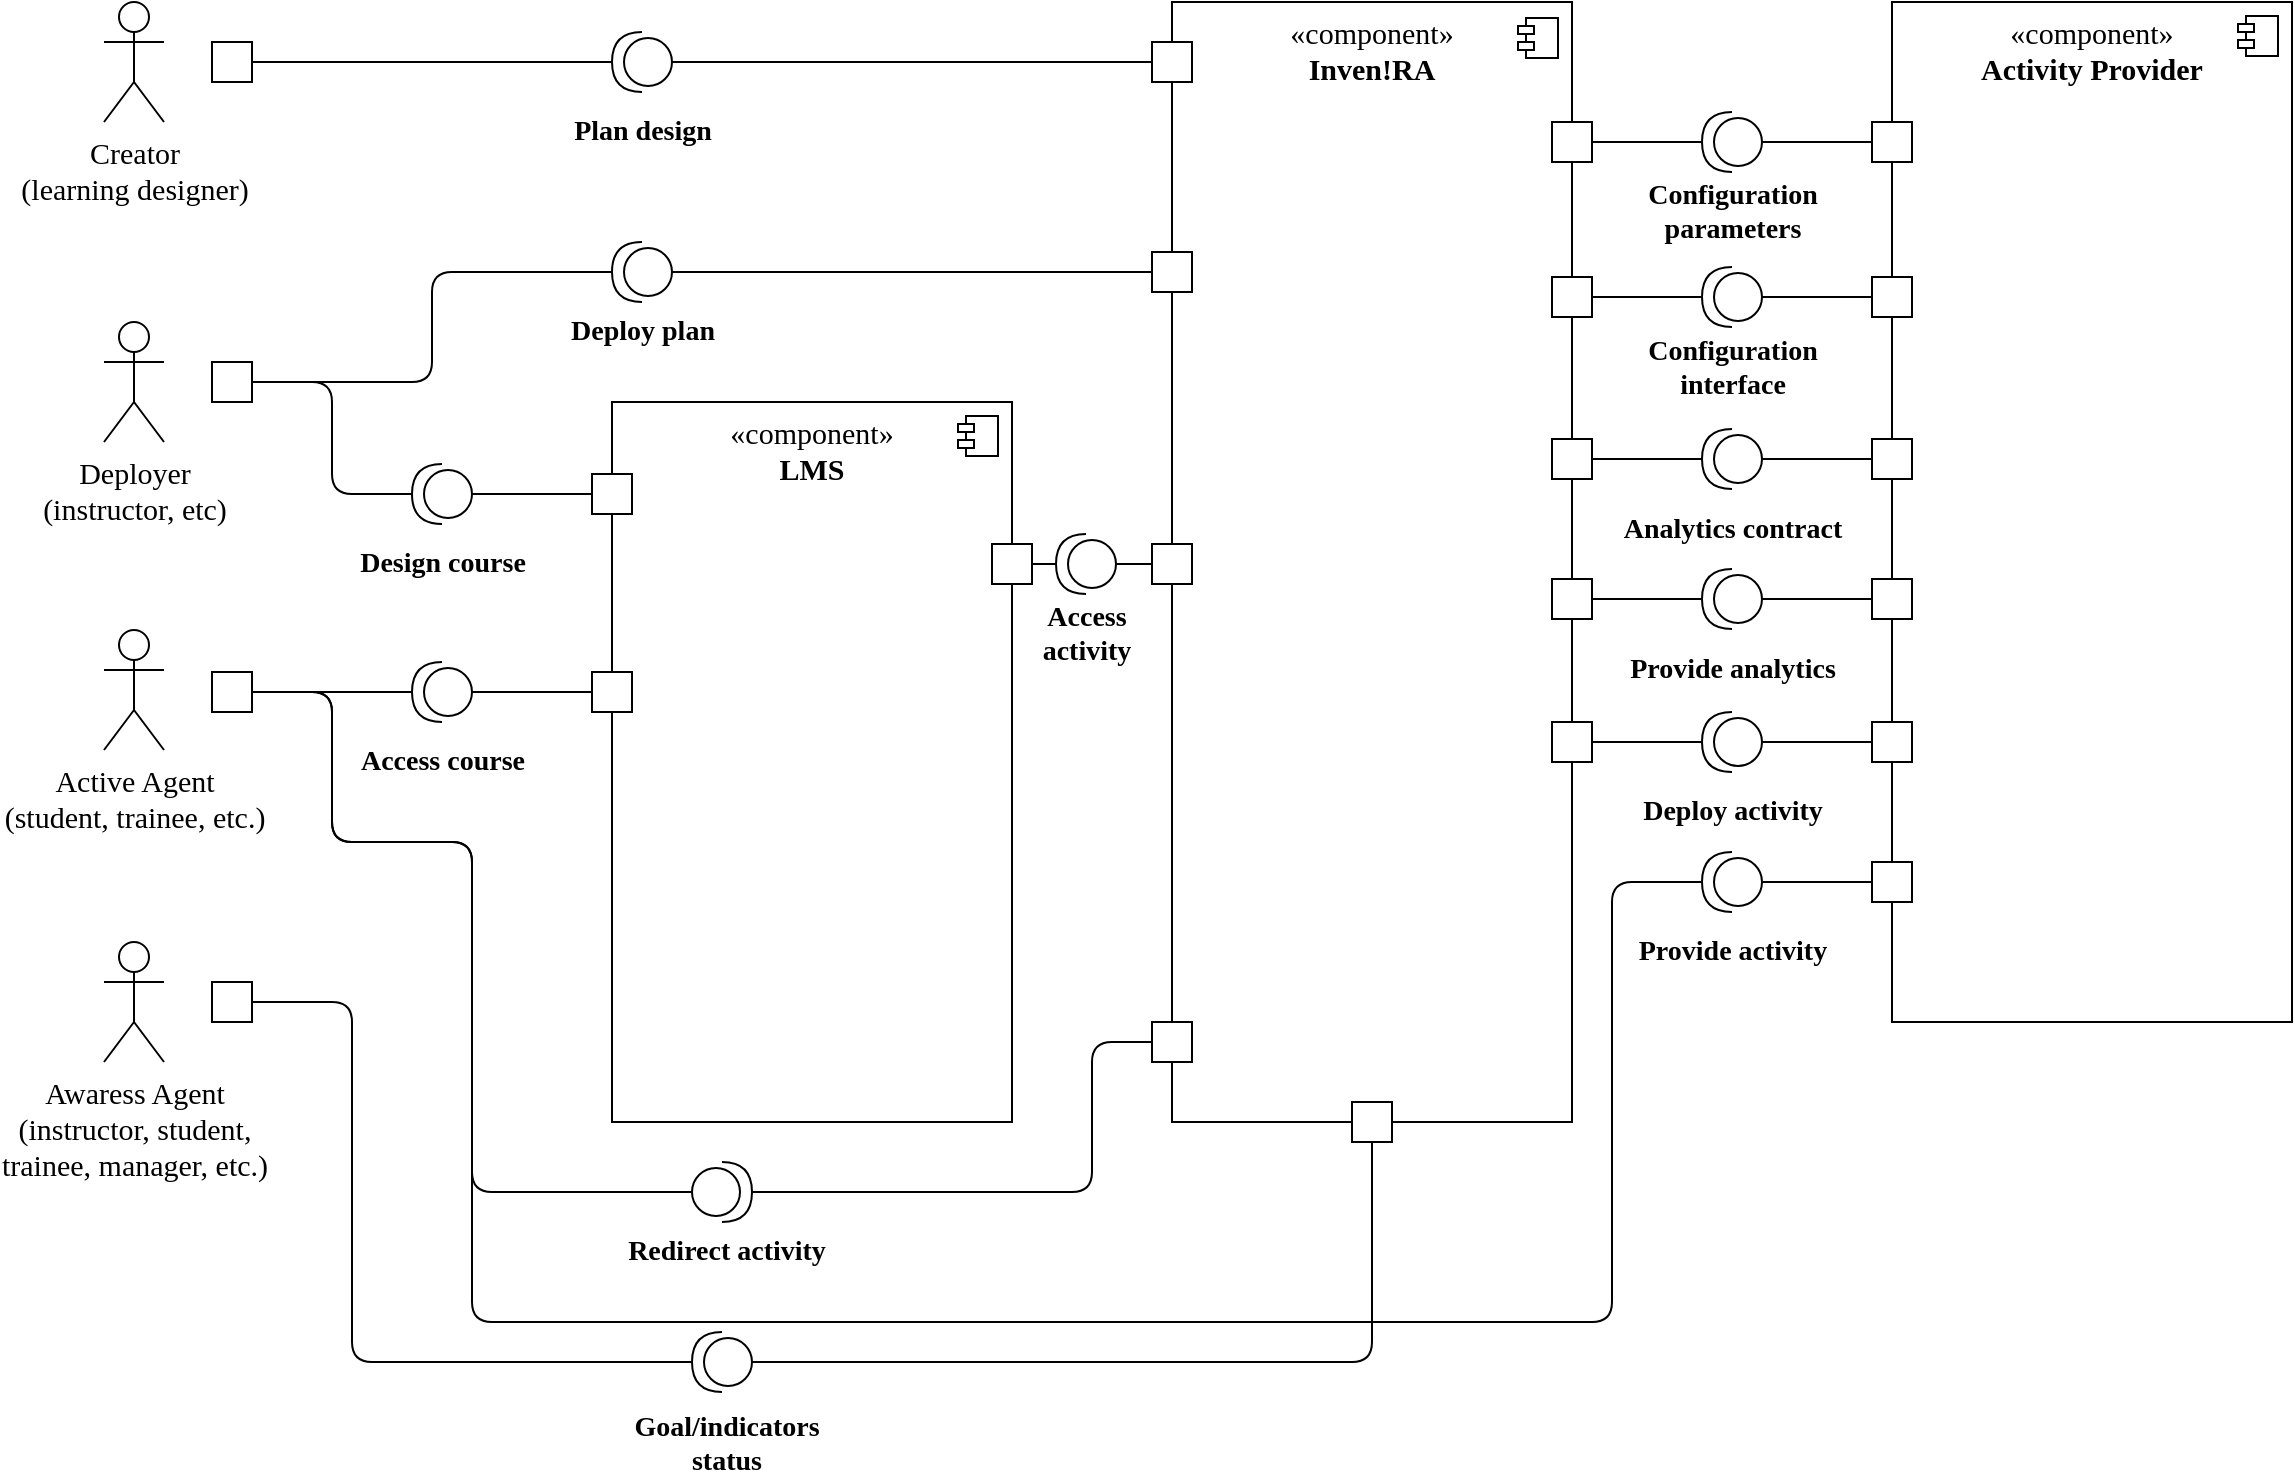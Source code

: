 <mxfile version="26.0.9">
  <diagram name="architecture overview" id="KCZARJwIiOzvQ8DVc0jA">
    <mxGraphModel dx="1388" dy="838" grid="1" gridSize="10" guides="1" tooltips="1" connect="1" arrows="1" fold="1" page="1" pageScale="1" pageWidth="1169" pageHeight="827" math="0" shadow="0">
      <root>
        <mxCell id="0" />
        <mxCell id="1" parent="0" />
        <mxCell id="0qkumul5ZrJoppvIKpxn-1" value="&lt;font face=&quot;Times New Roman&quot; style=&quot;font-size: 15px;&quot;&gt;«component»&lt;br&gt;&lt;b style=&quot;&quot;&gt;Activity Provider&lt;/b&gt;&lt;/font&gt;" style="html=1;dropTarget=0;whiteSpace=wrap;verticalAlign=top;" vertex="1" parent="1">
          <mxGeometry x="960" y="40" width="200" height="510" as="geometry" />
        </mxCell>
        <mxCell id="0qkumul5ZrJoppvIKpxn-2" value="" style="shape=module;jettyWidth=8;jettyHeight=4;" vertex="1" parent="0qkumul5ZrJoppvIKpxn-1">
          <mxGeometry x="1" width="20" height="20" relative="1" as="geometry">
            <mxPoint x="-27" y="7" as="offset" />
          </mxGeometry>
        </mxCell>
        <mxCell id="0qkumul5ZrJoppvIKpxn-3" value="&lt;font face=&quot;Times New Roman&quot; style=&quot;font-size: 15px;&quot;&gt;«component»&lt;br&gt;&lt;b style=&quot;&quot;&gt;Inven!RA&lt;/b&gt;&lt;/font&gt;" style="html=1;dropTarget=0;whiteSpace=wrap;verticalAlign=top;" vertex="1" parent="1">
          <mxGeometry x="600" y="40" width="200" height="560" as="geometry" />
        </mxCell>
        <mxCell id="0qkumul5ZrJoppvIKpxn-4" value="" style="shape=module;jettyWidth=8;jettyHeight=4;" vertex="1" parent="0qkumul5ZrJoppvIKpxn-3">
          <mxGeometry x="1" width="20" height="20" relative="1" as="geometry">
            <mxPoint x="-27" y="8" as="offset" />
          </mxGeometry>
        </mxCell>
        <mxCell id="0qkumul5ZrJoppvIKpxn-5" value="&lt;font face=&quot;Times New Roman&quot; style=&quot;font-size: 15px;&quot;&gt;«component»&lt;br&gt;&lt;b style=&quot;&quot;&gt;LMS&lt;/b&gt;&lt;/font&gt;" style="html=1;dropTarget=0;whiteSpace=wrap;verticalAlign=top;" vertex="1" parent="1">
          <mxGeometry x="320" y="240" width="200" height="360" as="geometry" />
        </mxCell>
        <mxCell id="0qkumul5ZrJoppvIKpxn-6" value="" style="shape=module;jettyWidth=8;jettyHeight=4;" vertex="1" parent="0qkumul5ZrJoppvIKpxn-5">
          <mxGeometry x="1" width="20" height="20" relative="1" as="geometry">
            <mxPoint x="-27" y="7" as="offset" />
          </mxGeometry>
        </mxCell>
        <mxCell id="0qkumul5ZrJoppvIKpxn-7" value="&lt;font face=&quot;Times New Roman&quot; style=&quot;font-size: 15px;&quot;&gt;Creator&lt;br&gt;(learning designer)&lt;/font&gt;" style="shape=umlActor;verticalLabelPosition=bottom;verticalAlign=top;html=1;" vertex="1" parent="1">
          <mxGeometry x="66" y="40" width="30" height="60" as="geometry" />
        </mxCell>
        <mxCell id="0qkumul5ZrJoppvIKpxn-9" value="&lt;span style=&quot;font-size: 15px;&quot;&gt;&lt;font face=&quot;Times New Roman&quot;&gt;Deployer&lt;br&gt;(instructor, etc)&lt;/font&gt;&lt;/span&gt;" style="shape=umlActor;verticalLabelPosition=bottom;verticalAlign=top;html=1;" vertex="1" parent="1">
          <mxGeometry x="66" y="200" width="30" height="60" as="geometry" />
        </mxCell>
        <mxCell id="0qkumul5ZrJoppvIKpxn-12" value="&lt;span style=&quot;font-size: 15px;&quot;&gt;&lt;font face=&quot;Times New Roman&quot;&gt;Active Agent&lt;br&gt;(student, trainee, etc.)&lt;/font&gt;&lt;/span&gt;" style="shape=umlActor;verticalLabelPosition=bottom;verticalAlign=top;html=1;" vertex="1" parent="1">
          <mxGeometry x="66" y="354" width="30" height="60" as="geometry" />
        </mxCell>
        <mxCell id="0qkumul5ZrJoppvIKpxn-14" value="&lt;span style=&quot;font-size: 15px;&quot;&gt;&lt;font face=&quot;Times New Roman&quot;&gt;Awaress Agent&lt;br&gt;(instructor, student,&lt;br&gt;trainee, manager, etc.)&lt;/font&gt;&lt;/span&gt;" style="shape=umlActor;verticalLabelPosition=bottom;verticalAlign=top;html=1;" vertex="1" parent="1">
          <mxGeometry x="66" y="510" width="30" height="60" as="geometry" />
        </mxCell>
        <mxCell id="0qkumul5ZrJoppvIKpxn-21" value="" style="shape=providedRequiredInterface;html=1;verticalLabelPosition=bottom;sketch=0;rotation=-180;" vertex="1" parent="1">
          <mxGeometry x="320" y="55" width="30" height="30" as="geometry" />
        </mxCell>
        <mxCell id="0qkumul5ZrJoppvIKpxn-25" value="" style="endArrow=none;endFill=1;endSize=12;html=1;rounded=0;startFill=0;entryX=1;entryY=0.5;entryDx=0;entryDy=0;entryPerimeter=0;exitX=1;exitY=0.5;exitDx=0;exitDy=0;" edge="1" parent="1" source="0qkumul5ZrJoppvIKpxn-26" target="0qkumul5ZrJoppvIKpxn-21">
          <mxGeometry width="160" relative="1" as="geometry">
            <mxPoint x="140" y="69.6" as="sourcePoint" />
            <mxPoint x="300" y="69.6" as="targetPoint" />
          </mxGeometry>
        </mxCell>
        <mxCell id="0qkumul5ZrJoppvIKpxn-26" value="" style="html=1;rounded=0;" vertex="1" parent="1">
          <mxGeometry x="120" y="60" width="20" height="20" as="geometry" />
        </mxCell>
        <mxCell id="0qkumul5ZrJoppvIKpxn-29" value="" style="html=1;rounded=0;" vertex="1" parent="1">
          <mxGeometry x="590" y="60" width="20" height="20" as="geometry" />
        </mxCell>
        <mxCell id="0qkumul5ZrJoppvIKpxn-30" value="" style="endArrow=none;endFill=1;endSize=12;html=1;rounded=0;startFill=0;entryX=0;entryY=0.5;entryDx=0;entryDy=0;exitX=0;exitY=0.5;exitDx=0;exitDy=0;exitPerimeter=0;" edge="1" parent="1" source="0qkumul5ZrJoppvIKpxn-21" target="0qkumul5ZrJoppvIKpxn-29">
          <mxGeometry width="160" relative="1" as="geometry">
            <mxPoint x="150" y="80" as="sourcePoint" />
            <mxPoint x="330" y="80" as="targetPoint" />
          </mxGeometry>
        </mxCell>
        <mxCell id="0qkumul5ZrJoppvIKpxn-31" value="" style="shape=providedRequiredInterface;html=1;verticalLabelPosition=bottom;sketch=0;rotation=-180;" vertex="1" parent="1">
          <mxGeometry x="320" y="160" width="30" height="30" as="geometry" />
        </mxCell>
        <mxCell id="0qkumul5ZrJoppvIKpxn-32" value="" style="endArrow=none;endFill=1;endSize=12;html=1;rounded=1;startFill=0;entryX=1;entryY=0.5;entryDx=0;entryDy=0;entryPerimeter=0;exitX=1;exitY=0.5;exitDx=0;exitDy=0;curved=0;" edge="1" parent="1" source="0qkumul5ZrJoppvIKpxn-33" target="0qkumul5ZrJoppvIKpxn-31">
          <mxGeometry width="160" relative="1" as="geometry">
            <mxPoint x="140" y="174.6" as="sourcePoint" />
            <mxPoint x="300" y="174.6" as="targetPoint" />
            <Array as="points">
              <mxPoint x="230" y="230" />
              <mxPoint x="230" y="175" />
            </Array>
          </mxGeometry>
        </mxCell>
        <mxCell id="0qkumul5ZrJoppvIKpxn-33" value="" style="html=1;rounded=0;" vertex="1" parent="1">
          <mxGeometry x="120" y="220" width="20" height="20" as="geometry" />
        </mxCell>
        <mxCell id="0qkumul5ZrJoppvIKpxn-34" value="" style="html=1;rounded=0;" vertex="1" parent="1">
          <mxGeometry x="590" y="165" width="20" height="20" as="geometry" />
        </mxCell>
        <mxCell id="0qkumul5ZrJoppvIKpxn-35" value="" style="endArrow=none;endFill=1;endSize=12;html=1;rounded=0;startFill=0;entryX=0;entryY=0.5;entryDx=0;entryDy=0;exitX=0;exitY=0.5;exitDx=0;exitDy=0;exitPerimeter=0;" edge="1" parent="1" source="0qkumul5ZrJoppvIKpxn-31" target="0qkumul5ZrJoppvIKpxn-34">
          <mxGeometry width="160" relative="1" as="geometry">
            <mxPoint x="150" y="185" as="sourcePoint" />
            <mxPoint x="330" y="185" as="targetPoint" />
          </mxGeometry>
        </mxCell>
        <mxCell id="0qkumul5ZrJoppvIKpxn-36" value="Plan design" style="text;html=1;align=center;verticalAlign=middle;whiteSpace=wrap;rounded=0;fontFamily=Times New Roman;fontStyle=1;fontSize=14;" vertex="1" parent="1">
          <mxGeometry x="277.5" y="90" width="115" height="30" as="geometry" />
        </mxCell>
        <mxCell id="0qkumul5ZrJoppvIKpxn-39" value="Deploy plan" style="text;html=1;align=center;verticalAlign=middle;whiteSpace=wrap;rounded=0;fontFamily=Times New Roman;fontStyle=1;fontSize=14;" vertex="1" parent="1">
          <mxGeometry x="277.5" y="190" width="115" height="30" as="geometry" />
        </mxCell>
        <mxCell id="0qkumul5ZrJoppvIKpxn-40" value="" style="shape=providedRequiredInterface;html=1;verticalLabelPosition=bottom;sketch=0;rotation=-180;" vertex="1" parent="1">
          <mxGeometry x="542" y="306" width="30" height="30" as="geometry" />
        </mxCell>
        <mxCell id="0qkumul5ZrJoppvIKpxn-41" value="" style="endArrow=none;endFill=1;endSize=12;html=1;rounded=0;startFill=0;entryX=1;entryY=0.5;entryDx=0;entryDy=0;entryPerimeter=0;exitX=1;exitY=0.5;exitDx=0;exitDy=0;" edge="1" parent="1" source="0qkumul5ZrJoppvIKpxn-42" target="0qkumul5ZrJoppvIKpxn-40">
          <mxGeometry width="160" relative="1" as="geometry">
            <mxPoint x="362" y="320.6" as="sourcePoint" />
            <mxPoint x="522" y="320.6" as="targetPoint" />
          </mxGeometry>
        </mxCell>
        <mxCell id="0qkumul5ZrJoppvIKpxn-42" value="" style="html=1;rounded=0;" vertex="1" parent="1">
          <mxGeometry x="510" y="311" width="20" height="20" as="geometry" />
        </mxCell>
        <mxCell id="0qkumul5ZrJoppvIKpxn-43" value="" style="html=1;rounded=0;" vertex="1" parent="1">
          <mxGeometry x="590" y="311" width="20" height="20" as="geometry" />
        </mxCell>
        <mxCell id="0qkumul5ZrJoppvIKpxn-44" value="" style="endArrow=none;endFill=1;endSize=12;html=1;rounded=0;startFill=0;entryX=0;entryY=0.5;entryDx=0;entryDy=0;exitX=0;exitY=0.5;exitDx=0;exitDy=0;exitPerimeter=0;" edge="1" parent="1" source="0qkumul5ZrJoppvIKpxn-40" target="0qkumul5ZrJoppvIKpxn-43">
          <mxGeometry width="160" relative="1" as="geometry">
            <mxPoint x="372" y="331" as="sourcePoint" />
            <mxPoint x="552" y="331" as="targetPoint" />
          </mxGeometry>
        </mxCell>
        <mxCell id="0qkumul5ZrJoppvIKpxn-45" value="Access activity" style="text;html=1;align=center;verticalAlign=middle;whiteSpace=wrap;rounded=0;fontFamily=Times New Roman;fontStyle=1;fontSize=14;" vertex="1" parent="1">
          <mxGeometry x="521.75" y="341" width="70.5" height="30" as="geometry" />
        </mxCell>
        <mxCell id="0qkumul5ZrJoppvIKpxn-46" value="" style="shape=providedRequiredInterface;html=1;verticalLabelPosition=bottom;sketch=0;rotation=-180;" vertex="1" parent="1">
          <mxGeometry x="220" y="271" width="30" height="30" as="geometry" />
        </mxCell>
        <mxCell id="0qkumul5ZrJoppvIKpxn-47" value="" style="html=1;rounded=0;" vertex="1" parent="1">
          <mxGeometry x="310" y="276" width="20" height="20" as="geometry" />
        </mxCell>
        <mxCell id="0qkumul5ZrJoppvIKpxn-48" value="" style="endArrow=none;endFill=1;endSize=12;html=1;rounded=0;startFill=0;entryX=0;entryY=0.5;entryDx=0;entryDy=0;exitX=0;exitY=0.5;exitDx=0;exitDy=0;exitPerimeter=0;" edge="1" parent="1" source="0qkumul5ZrJoppvIKpxn-46" target="0qkumul5ZrJoppvIKpxn-47">
          <mxGeometry width="160" relative="1" as="geometry">
            <mxPoint x="50" y="296" as="sourcePoint" />
            <mxPoint x="230" y="296" as="targetPoint" />
          </mxGeometry>
        </mxCell>
        <mxCell id="0qkumul5ZrJoppvIKpxn-49" value="Design course" style="text;html=1;align=center;verticalAlign=middle;whiteSpace=wrap;rounded=0;fontFamily=Times New Roman;fontStyle=1;fontSize=14;" vertex="1" parent="1">
          <mxGeometry x="177.5" y="306" width="115" height="30" as="geometry" />
        </mxCell>
        <mxCell id="0qkumul5ZrJoppvIKpxn-51" value="" style="endArrow=none;endFill=1;endSize=12;html=1;rounded=1;startFill=0;entryX=1;entryY=0.5;entryDx=0;entryDy=0;entryPerimeter=0;exitX=1;exitY=0.5;exitDx=0;exitDy=0;curved=0;" edge="1" parent="1" source="0qkumul5ZrJoppvIKpxn-33" target="0qkumul5ZrJoppvIKpxn-46">
          <mxGeometry width="160" relative="1" as="geometry">
            <mxPoint x="150" y="240" as="sourcePoint" />
            <mxPoint x="330" y="185" as="targetPoint" />
            <Array as="points">
              <mxPoint x="180" y="230" />
              <mxPoint x="180" y="286" />
            </Array>
          </mxGeometry>
        </mxCell>
        <mxCell id="0qkumul5ZrJoppvIKpxn-52" value="" style="shape=providedRequiredInterface;html=1;verticalLabelPosition=bottom;sketch=0;rotation=-180;" vertex="1" parent="1">
          <mxGeometry x="220" y="370" width="30" height="30" as="geometry" />
        </mxCell>
        <mxCell id="0qkumul5ZrJoppvIKpxn-53" value="" style="endArrow=none;endFill=1;endSize=12;html=1;rounded=0;startFill=0;entryX=1;entryY=0.5;entryDx=0;entryDy=0;entryPerimeter=0;exitX=1;exitY=0.5;exitDx=0;exitDy=0;" edge="1" parent="1" source="0qkumul5ZrJoppvIKpxn-54" target="0qkumul5ZrJoppvIKpxn-52">
          <mxGeometry width="160" relative="1" as="geometry">
            <mxPoint x="40" y="384.6" as="sourcePoint" />
            <mxPoint x="200" y="384.6" as="targetPoint" />
          </mxGeometry>
        </mxCell>
        <mxCell id="0qkumul5ZrJoppvIKpxn-54" value="" style="html=1;rounded=0;" vertex="1" parent="1">
          <mxGeometry x="120" y="375" width="20" height="20" as="geometry" />
        </mxCell>
        <mxCell id="0qkumul5ZrJoppvIKpxn-55" value="" style="html=1;rounded=0;" vertex="1" parent="1">
          <mxGeometry x="310" y="375" width="20" height="20" as="geometry" />
        </mxCell>
        <mxCell id="0qkumul5ZrJoppvIKpxn-56" value="" style="endArrow=none;endFill=1;endSize=12;html=1;rounded=0;startFill=0;entryX=0;entryY=0.5;entryDx=0;entryDy=0;exitX=0;exitY=0.5;exitDx=0;exitDy=0;exitPerimeter=0;" edge="1" parent="1" source="0qkumul5ZrJoppvIKpxn-52" target="0qkumul5ZrJoppvIKpxn-55">
          <mxGeometry width="160" relative="1" as="geometry">
            <mxPoint x="50" y="395" as="sourcePoint" />
            <mxPoint x="230" y="395" as="targetPoint" />
          </mxGeometry>
        </mxCell>
        <mxCell id="0qkumul5ZrJoppvIKpxn-57" value="Access course" style="text;html=1;align=center;verticalAlign=middle;whiteSpace=wrap;rounded=0;fontFamily=Times New Roman;fontStyle=1;fontSize=14;" vertex="1" parent="1">
          <mxGeometry x="177.5" y="405" width="115" height="30" as="geometry" />
        </mxCell>
        <mxCell id="0qkumul5ZrJoppvIKpxn-59" value="" style="shape=providedRequiredInterface;html=1;verticalLabelPosition=bottom;sketch=0;rotation=0;" vertex="1" parent="1">
          <mxGeometry x="360" y="620" width="30" height="30" as="geometry" />
        </mxCell>
        <mxCell id="0qkumul5ZrJoppvIKpxn-60" value="" style="endArrow=none;endFill=1;endSize=12;html=1;rounded=1;startFill=0;entryX=1;entryY=0.5;entryDx=0;entryDy=0;entryPerimeter=0;exitX=1;exitY=0.5;exitDx=0;exitDy=0;curved=0;" edge="1" parent="1" source="0qkumul5ZrJoppvIKpxn-61" target="0qkumul5ZrJoppvIKpxn-59">
          <mxGeometry width="160" relative="1" as="geometry">
            <mxPoint x="180" y="684.6" as="sourcePoint" />
            <mxPoint x="340" y="684.6" as="targetPoint" />
            <Array as="points">
              <mxPoint x="560" y="560" />
              <mxPoint x="560" y="635" />
            </Array>
          </mxGeometry>
        </mxCell>
        <mxCell id="0qkumul5ZrJoppvIKpxn-61" value="" style="html=1;rounded=0;" vertex="1" parent="1">
          <mxGeometry x="590" y="550" width="20" height="20" as="geometry" />
        </mxCell>
        <mxCell id="0qkumul5ZrJoppvIKpxn-63" value="" style="endArrow=none;endFill=1;endSize=12;html=1;rounded=1;startFill=0;exitX=0;exitY=0.5;exitDx=0;exitDy=0;exitPerimeter=0;entryX=1;entryY=0.5;entryDx=0;entryDy=0;curved=0;" edge="1" parent="1" source="0qkumul5ZrJoppvIKpxn-59" target="0qkumul5ZrJoppvIKpxn-54">
          <mxGeometry width="160" relative="1" as="geometry">
            <mxPoint x="190" y="695" as="sourcePoint" />
            <mxPoint x="200" y="560" as="targetPoint" />
            <Array as="points">
              <mxPoint x="250" y="635" />
              <mxPoint x="250" y="460" />
              <mxPoint x="180" y="460" />
              <mxPoint x="180" y="385" />
            </Array>
          </mxGeometry>
        </mxCell>
        <mxCell id="0qkumul5ZrJoppvIKpxn-64" value="Redirect activity" style="text;html=1;align=center;verticalAlign=middle;whiteSpace=wrap;rounded=0;fontFamily=Times New Roman;fontStyle=1;fontSize=14;" vertex="1" parent="1">
          <mxGeometry x="320" y="650" width="115" height="30" as="geometry" />
        </mxCell>
        <mxCell id="0qkumul5ZrJoppvIKpxn-73" value="" style="shape=providedRequiredInterface;html=1;verticalLabelPosition=bottom;sketch=0;rotation=-180;" vertex="1" parent="1">
          <mxGeometry x="360" y="705" width="30" height="30" as="geometry" />
        </mxCell>
        <mxCell id="0qkumul5ZrJoppvIKpxn-74" value="" style="endArrow=none;endFill=1;endSize=12;html=1;rounded=1;startFill=0;entryX=1;entryY=0.5;entryDx=0;entryDy=0;entryPerimeter=0;exitX=1;exitY=0.5;exitDx=0;exitDy=0;curved=0;" edge="1" parent="1" source="0qkumul5ZrJoppvIKpxn-75" target="0qkumul5ZrJoppvIKpxn-73">
          <mxGeometry width="160" relative="1" as="geometry">
            <mxPoint x="180" y="704.6" as="sourcePoint" />
            <mxPoint x="340" y="704.6" as="targetPoint" />
            <Array as="points">
              <mxPoint x="190" y="540" />
              <mxPoint x="190" y="720" />
            </Array>
          </mxGeometry>
        </mxCell>
        <mxCell id="0qkumul5ZrJoppvIKpxn-75" value="" style="html=1;rounded=0;" vertex="1" parent="1">
          <mxGeometry x="120" y="530" width="20" height="20" as="geometry" />
        </mxCell>
        <mxCell id="0qkumul5ZrJoppvIKpxn-76" value="" style="html=1;rounded=0;" vertex="1" parent="1">
          <mxGeometry x="690" y="590" width="20" height="20" as="geometry" />
        </mxCell>
        <mxCell id="0qkumul5ZrJoppvIKpxn-77" value="" style="endArrow=none;endFill=1;endSize=12;html=1;rounded=1;startFill=0;entryX=0.5;entryY=1;entryDx=0;entryDy=0;exitX=0;exitY=0.5;exitDx=0;exitDy=0;exitPerimeter=0;curved=0;" edge="1" parent="1" source="0qkumul5ZrJoppvIKpxn-73" target="0qkumul5ZrJoppvIKpxn-76">
          <mxGeometry width="160" relative="1" as="geometry">
            <mxPoint x="190" y="715" as="sourcePoint" />
            <mxPoint x="370" y="715" as="targetPoint" />
            <Array as="points">
              <mxPoint x="700" y="720" />
            </Array>
          </mxGeometry>
        </mxCell>
        <mxCell id="0qkumul5ZrJoppvIKpxn-78" value="Goal/indicators status" style="text;html=1;align=center;verticalAlign=middle;whiteSpace=wrap;rounded=0;fontFamily=Times New Roman;fontStyle=1;fontSize=14;" vertex="1" parent="1">
          <mxGeometry x="320" y="746" width="115" height="30" as="geometry" />
        </mxCell>
        <mxCell id="0qkumul5ZrJoppvIKpxn-80" value="" style="shape=providedRequiredInterface;html=1;verticalLabelPosition=bottom;sketch=0;rotation=-180;" vertex="1" parent="1">
          <mxGeometry x="865" y="95" width="30" height="30" as="geometry" />
        </mxCell>
        <mxCell id="0qkumul5ZrJoppvIKpxn-81" value="" style="endArrow=none;endFill=1;endSize=12;html=1;rounded=0;startFill=0;entryX=1;entryY=0.5;entryDx=0;entryDy=0;entryPerimeter=0;exitX=1;exitY=0.5;exitDx=0;exitDy=0;" edge="1" parent="1" source="0qkumul5ZrJoppvIKpxn-82" target="0qkumul5ZrJoppvIKpxn-80">
          <mxGeometry width="160" relative="1" as="geometry">
            <mxPoint x="685" y="109.6" as="sourcePoint" />
            <mxPoint x="845" y="109.6" as="targetPoint" />
          </mxGeometry>
        </mxCell>
        <mxCell id="0qkumul5ZrJoppvIKpxn-82" value="" style="html=1;rounded=0;" vertex="1" parent="1">
          <mxGeometry x="790" y="100" width="20" height="20" as="geometry" />
        </mxCell>
        <mxCell id="0qkumul5ZrJoppvIKpxn-83" value="" style="html=1;rounded=0;" vertex="1" parent="1">
          <mxGeometry x="950" y="100" width="20" height="20" as="geometry" />
        </mxCell>
        <mxCell id="0qkumul5ZrJoppvIKpxn-84" value="" style="endArrow=none;endFill=1;endSize=12;html=1;rounded=0;startFill=0;entryX=0;entryY=0.5;entryDx=0;entryDy=0;exitX=0;exitY=0.5;exitDx=0;exitDy=0;exitPerimeter=0;" edge="1" parent="1" source="0qkumul5ZrJoppvIKpxn-80" target="0qkumul5ZrJoppvIKpxn-83">
          <mxGeometry width="160" relative="1" as="geometry">
            <mxPoint x="695" y="120" as="sourcePoint" />
            <mxPoint x="875" y="120" as="targetPoint" />
          </mxGeometry>
        </mxCell>
        <mxCell id="0qkumul5ZrJoppvIKpxn-85" value="Configuration parameters" style="text;html=1;align=center;verticalAlign=middle;whiteSpace=wrap;rounded=0;fontFamily=Times New Roman;fontStyle=1;fontSize=14;" vertex="1" parent="1">
          <mxGeometry x="822.5" y="130" width="115" height="30" as="geometry" />
        </mxCell>
        <mxCell id="0qkumul5ZrJoppvIKpxn-86" value="" style="shape=providedRequiredInterface;html=1;verticalLabelPosition=bottom;sketch=0;rotation=-180;" vertex="1" parent="1">
          <mxGeometry x="865" y="172.5" width="30" height="30" as="geometry" />
        </mxCell>
        <mxCell id="0qkumul5ZrJoppvIKpxn-87" value="" style="endArrow=none;endFill=1;endSize=12;html=1;rounded=0;startFill=0;entryX=1;entryY=0.5;entryDx=0;entryDy=0;entryPerimeter=0;exitX=1;exitY=0.5;exitDx=0;exitDy=0;" edge="1" parent="1" source="0qkumul5ZrJoppvIKpxn-88" target="0qkumul5ZrJoppvIKpxn-86">
          <mxGeometry width="160" relative="1" as="geometry">
            <mxPoint x="685" y="187.1" as="sourcePoint" />
            <mxPoint x="845" y="187.1" as="targetPoint" />
          </mxGeometry>
        </mxCell>
        <mxCell id="0qkumul5ZrJoppvIKpxn-88" value="" style="html=1;rounded=0;" vertex="1" parent="1">
          <mxGeometry x="790" y="177.5" width="20" height="20" as="geometry" />
        </mxCell>
        <mxCell id="0qkumul5ZrJoppvIKpxn-89" value="" style="html=1;rounded=0;" vertex="1" parent="1">
          <mxGeometry x="950" y="177.5" width="20" height="20" as="geometry" />
        </mxCell>
        <mxCell id="0qkumul5ZrJoppvIKpxn-90" value="" style="endArrow=none;endFill=1;endSize=12;html=1;rounded=0;startFill=0;entryX=0;entryY=0.5;entryDx=0;entryDy=0;exitX=0;exitY=0.5;exitDx=0;exitDy=0;exitPerimeter=0;" edge="1" parent="1" source="0qkumul5ZrJoppvIKpxn-86" target="0qkumul5ZrJoppvIKpxn-89">
          <mxGeometry width="160" relative="1" as="geometry">
            <mxPoint x="695" y="197.5" as="sourcePoint" />
            <mxPoint x="875" y="197.5" as="targetPoint" />
          </mxGeometry>
        </mxCell>
        <mxCell id="0qkumul5ZrJoppvIKpxn-91" value="Configuration interface" style="text;html=1;align=center;verticalAlign=middle;whiteSpace=wrap;rounded=0;fontFamily=Times New Roman;fontStyle=1;fontSize=14;" vertex="1" parent="1">
          <mxGeometry x="822.5" y="207.5" width="115" height="30" as="geometry" />
        </mxCell>
        <mxCell id="0qkumul5ZrJoppvIKpxn-92" value="" style="shape=providedRequiredInterface;html=1;verticalLabelPosition=bottom;sketch=0;rotation=-180;" vertex="1" parent="1">
          <mxGeometry x="865" y="253.5" width="30" height="30" as="geometry" />
        </mxCell>
        <mxCell id="0qkumul5ZrJoppvIKpxn-93" value="" style="endArrow=none;endFill=1;endSize=12;html=1;rounded=0;startFill=0;entryX=1;entryY=0.5;entryDx=0;entryDy=0;entryPerimeter=0;exitX=1;exitY=0.5;exitDx=0;exitDy=0;" edge="1" parent="1" source="0qkumul5ZrJoppvIKpxn-94" target="0qkumul5ZrJoppvIKpxn-92">
          <mxGeometry width="160" relative="1" as="geometry">
            <mxPoint x="685" y="268.1" as="sourcePoint" />
            <mxPoint x="845" y="268.1" as="targetPoint" />
          </mxGeometry>
        </mxCell>
        <mxCell id="0qkumul5ZrJoppvIKpxn-94" value="" style="html=1;rounded=0;" vertex="1" parent="1">
          <mxGeometry x="790" y="258.5" width="20" height="20" as="geometry" />
        </mxCell>
        <mxCell id="0qkumul5ZrJoppvIKpxn-95" value="" style="html=1;rounded=0;" vertex="1" parent="1">
          <mxGeometry x="950" y="258.5" width="20" height="20" as="geometry" />
        </mxCell>
        <mxCell id="0qkumul5ZrJoppvIKpxn-96" value="" style="endArrow=none;endFill=1;endSize=12;html=1;rounded=0;startFill=0;entryX=0;entryY=0.5;entryDx=0;entryDy=0;exitX=0;exitY=0.5;exitDx=0;exitDy=0;exitPerimeter=0;" edge="1" parent="1" source="0qkumul5ZrJoppvIKpxn-92" target="0qkumul5ZrJoppvIKpxn-95">
          <mxGeometry width="160" relative="1" as="geometry">
            <mxPoint x="695" y="278.5" as="sourcePoint" />
            <mxPoint x="875" y="278.5" as="targetPoint" />
          </mxGeometry>
        </mxCell>
        <mxCell id="0qkumul5ZrJoppvIKpxn-97" value="Analytics contract" style="text;html=1;align=center;verticalAlign=middle;whiteSpace=wrap;rounded=0;fontFamily=Times New Roman;fontStyle=1;fontSize=14;" vertex="1" parent="1">
          <mxGeometry x="822.5" y="288.5" width="115" height="30" as="geometry" />
        </mxCell>
        <mxCell id="0qkumul5ZrJoppvIKpxn-98" value="" style="shape=providedRequiredInterface;html=1;verticalLabelPosition=bottom;sketch=0;rotation=-180;" vertex="1" parent="1">
          <mxGeometry x="865" y="323.5" width="30" height="30" as="geometry" />
        </mxCell>
        <mxCell id="0qkumul5ZrJoppvIKpxn-99" value="" style="endArrow=none;endFill=1;endSize=12;html=1;rounded=0;startFill=0;entryX=1;entryY=0.5;entryDx=0;entryDy=0;entryPerimeter=0;exitX=1;exitY=0.5;exitDx=0;exitDy=0;" edge="1" parent="1" source="0qkumul5ZrJoppvIKpxn-100" target="0qkumul5ZrJoppvIKpxn-98">
          <mxGeometry width="160" relative="1" as="geometry">
            <mxPoint x="685" y="338.1" as="sourcePoint" />
            <mxPoint x="845" y="338.1" as="targetPoint" />
          </mxGeometry>
        </mxCell>
        <mxCell id="0qkumul5ZrJoppvIKpxn-100" value="" style="html=1;rounded=0;" vertex="1" parent="1">
          <mxGeometry x="790" y="328.5" width="20" height="20" as="geometry" />
        </mxCell>
        <mxCell id="0qkumul5ZrJoppvIKpxn-101" value="" style="html=1;rounded=0;" vertex="1" parent="1">
          <mxGeometry x="950" y="328.5" width="20" height="20" as="geometry" />
        </mxCell>
        <mxCell id="0qkumul5ZrJoppvIKpxn-102" value="" style="endArrow=none;endFill=1;endSize=12;html=1;rounded=0;startFill=0;entryX=0;entryY=0.5;entryDx=0;entryDy=0;exitX=0;exitY=0.5;exitDx=0;exitDy=0;exitPerimeter=0;" edge="1" parent="1" source="0qkumul5ZrJoppvIKpxn-98" target="0qkumul5ZrJoppvIKpxn-101">
          <mxGeometry width="160" relative="1" as="geometry">
            <mxPoint x="695" y="348.5" as="sourcePoint" />
            <mxPoint x="875" y="348.5" as="targetPoint" />
          </mxGeometry>
        </mxCell>
        <mxCell id="0qkumul5ZrJoppvIKpxn-103" value="Provide analytics" style="text;html=1;align=center;verticalAlign=middle;whiteSpace=wrap;rounded=0;fontFamily=Times New Roman;fontStyle=1;fontSize=14;" vertex="1" parent="1">
          <mxGeometry x="822.5" y="358.5" width="115" height="30" as="geometry" />
        </mxCell>
        <mxCell id="0qkumul5ZrJoppvIKpxn-104" value="" style="shape=providedRequiredInterface;html=1;verticalLabelPosition=bottom;sketch=0;rotation=-180;" vertex="1" parent="1">
          <mxGeometry x="865" y="395" width="30" height="30" as="geometry" />
        </mxCell>
        <mxCell id="0qkumul5ZrJoppvIKpxn-105" value="" style="endArrow=none;endFill=1;endSize=12;html=1;rounded=0;startFill=0;entryX=1;entryY=0.5;entryDx=0;entryDy=0;entryPerimeter=0;exitX=1;exitY=0.5;exitDx=0;exitDy=0;" edge="1" parent="1" source="0qkumul5ZrJoppvIKpxn-106" target="0qkumul5ZrJoppvIKpxn-104">
          <mxGeometry width="160" relative="1" as="geometry">
            <mxPoint x="685" y="409.6" as="sourcePoint" />
            <mxPoint x="845" y="409.6" as="targetPoint" />
          </mxGeometry>
        </mxCell>
        <mxCell id="0qkumul5ZrJoppvIKpxn-106" value="" style="html=1;rounded=0;" vertex="1" parent="1">
          <mxGeometry x="790" y="400" width="20" height="20" as="geometry" />
        </mxCell>
        <mxCell id="0qkumul5ZrJoppvIKpxn-107" value="" style="html=1;rounded=0;" vertex="1" parent="1">
          <mxGeometry x="950" y="400" width="20" height="20" as="geometry" />
        </mxCell>
        <mxCell id="0qkumul5ZrJoppvIKpxn-108" value="" style="endArrow=none;endFill=1;endSize=12;html=1;rounded=0;startFill=0;entryX=0;entryY=0.5;entryDx=0;entryDy=0;exitX=0;exitY=0.5;exitDx=0;exitDy=0;exitPerimeter=0;" edge="1" parent="1" source="0qkumul5ZrJoppvIKpxn-104" target="0qkumul5ZrJoppvIKpxn-107">
          <mxGeometry width="160" relative="1" as="geometry">
            <mxPoint x="695" y="420" as="sourcePoint" />
            <mxPoint x="875" y="420" as="targetPoint" />
          </mxGeometry>
        </mxCell>
        <mxCell id="0qkumul5ZrJoppvIKpxn-109" value="Deploy activity" style="text;html=1;align=center;verticalAlign=middle;whiteSpace=wrap;rounded=0;fontFamily=Times New Roman;fontStyle=1;fontSize=14;" vertex="1" parent="1">
          <mxGeometry x="822.5" y="430" width="115" height="30" as="geometry" />
        </mxCell>
        <mxCell id="0qkumul5ZrJoppvIKpxn-110" value="" style="shape=providedRequiredInterface;html=1;verticalLabelPosition=bottom;sketch=0;rotation=-180;" vertex="1" parent="1">
          <mxGeometry x="865" y="465" width="30" height="30" as="geometry" />
        </mxCell>
        <mxCell id="0qkumul5ZrJoppvIKpxn-113" value="" style="html=1;rounded=0;" vertex="1" parent="1">
          <mxGeometry x="950" y="470" width="20" height="20" as="geometry" />
        </mxCell>
        <mxCell id="0qkumul5ZrJoppvIKpxn-114" value="" style="endArrow=none;endFill=1;endSize=12;html=1;rounded=0;startFill=0;entryX=0;entryY=0.5;entryDx=0;entryDy=0;exitX=0;exitY=0.5;exitDx=0;exitDy=0;exitPerimeter=0;" edge="1" parent="1" source="0qkumul5ZrJoppvIKpxn-110" target="0qkumul5ZrJoppvIKpxn-113">
          <mxGeometry width="160" relative="1" as="geometry">
            <mxPoint x="695" y="490" as="sourcePoint" />
            <mxPoint x="875" y="490" as="targetPoint" />
          </mxGeometry>
        </mxCell>
        <mxCell id="0qkumul5ZrJoppvIKpxn-115" value="Provide activity" style="text;html=1;align=center;verticalAlign=middle;whiteSpace=wrap;rounded=0;fontFamily=Times New Roman;fontStyle=1;fontSize=14;" vertex="1" parent="1">
          <mxGeometry x="822.5" y="500" width="115" height="30" as="geometry" />
        </mxCell>
        <mxCell id="0qkumul5ZrJoppvIKpxn-116" value="" style="endArrow=none;endFill=1;endSize=12;html=1;rounded=1;startFill=0;entryX=1;entryY=0.5;entryDx=0;entryDy=0;exitX=1;exitY=0.5;exitDx=0;exitDy=0;curved=0;exitPerimeter=0;" edge="1" parent="1" source="0qkumul5ZrJoppvIKpxn-110" target="0qkumul5ZrJoppvIKpxn-54">
          <mxGeometry width="160" relative="1" as="geometry">
            <mxPoint x="620" y="570" as="sourcePoint" />
            <mxPoint x="400" y="645" as="targetPoint" />
            <Array as="points">
              <mxPoint x="820" y="480" />
              <mxPoint x="820" y="700" />
              <mxPoint x="250" y="700" />
              <mxPoint x="250" y="630" />
              <mxPoint x="250" y="460" />
              <mxPoint x="180" y="460" />
              <mxPoint x="180" y="385" />
            </Array>
          </mxGeometry>
        </mxCell>
      </root>
    </mxGraphModel>
  </diagram>
</mxfile>
